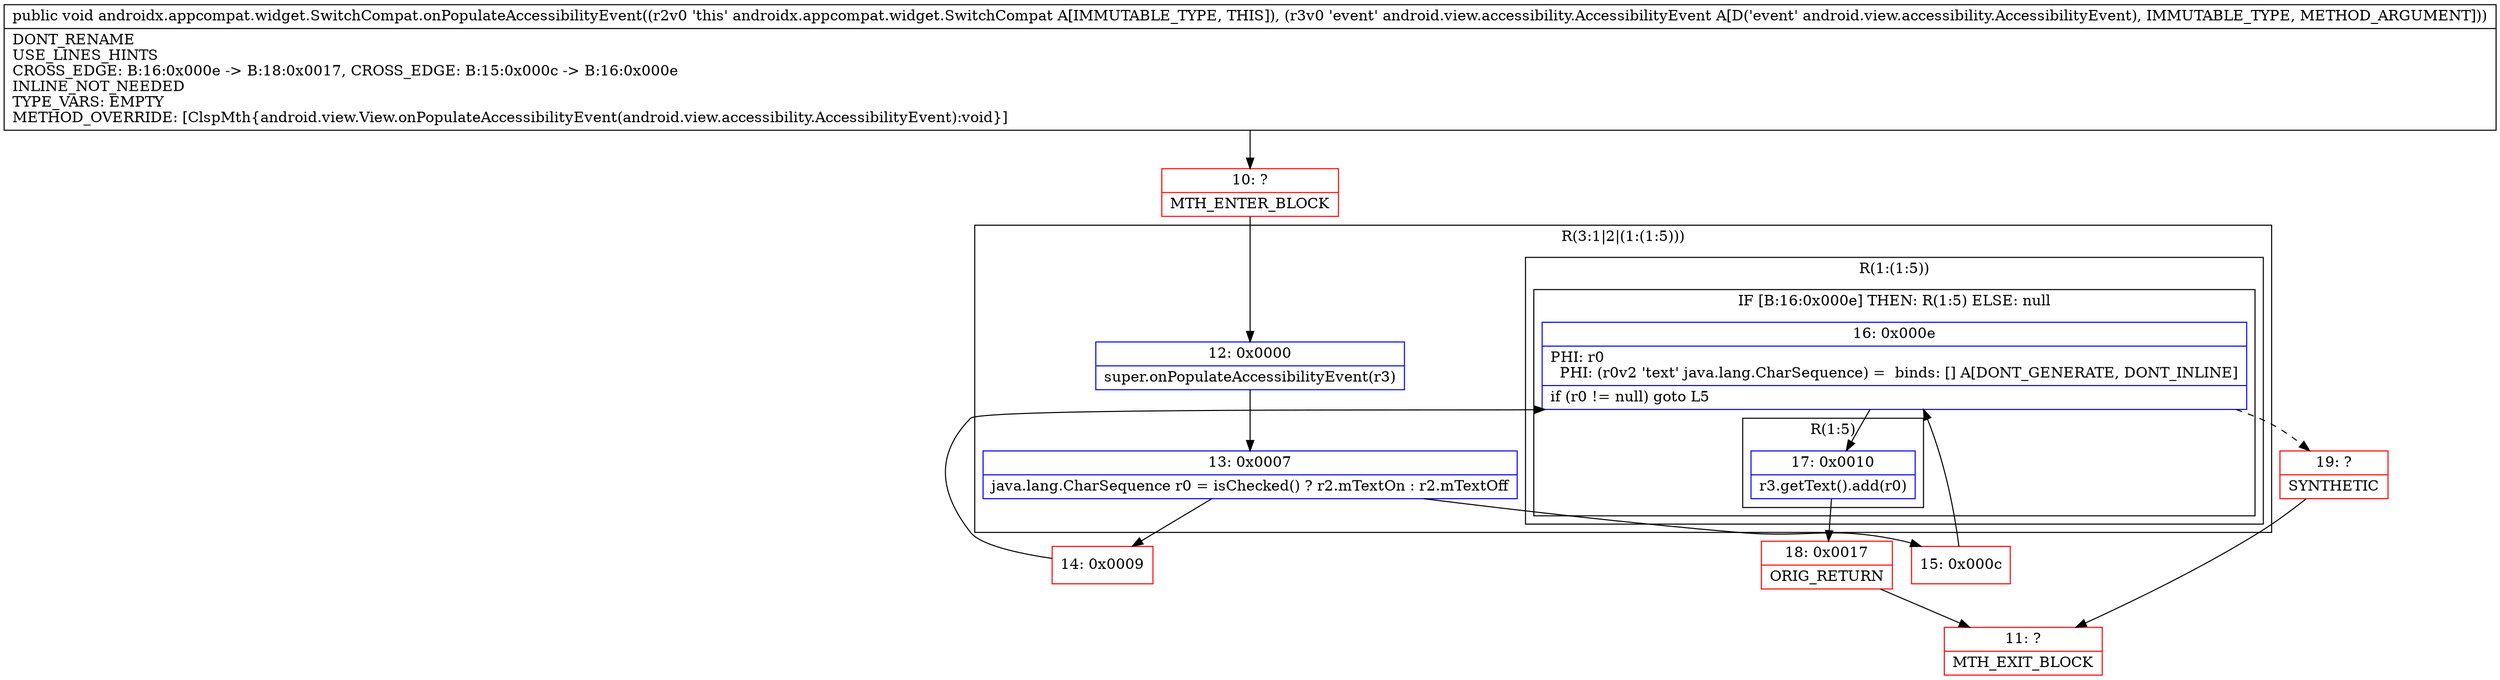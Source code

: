 digraph "CFG forandroidx.appcompat.widget.SwitchCompat.onPopulateAccessibilityEvent(Landroid\/view\/accessibility\/AccessibilityEvent;)V" {
subgraph cluster_Region_892445446 {
label = "R(3:1|2|(1:(1:5)))";
node [shape=record,color=blue];
Node_12 [shape=record,label="{12\:\ 0x0000|super.onPopulateAccessibilityEvent(r3)\l}"];
Node_13 [shape=record,label="{13\:\ 0x0007|java.lang.CharSequence r0 = isChecked() ? r2.mTextOn : r2.mTextOff\l}"];
subgraph cluster_Region_2024824832 {
label = "R(1:(1:5))";
node [shape=record,color=blue];
subgraph cluster_IfRegion_1832657414 {
label = "IF [B:16:0x000e] THEN: R(1:5) ELSE: null";
node [shape=record,color=blue];
Node_16 [shape=record,label="{16\:\ 0x000e|PHI: r0 \l  PHI: (r0v2 'text' java.lang.CharSequence) =  binds: [] A[DONT_GENERATE, DONT_INLINE]\l|if (r0 != null) goto L5\l}"];
subgraph cluster_Region_231753261 {
label = "R(1:5)";
node [shape=record,color=blue];
Node_17 [shape=record,label="{17\:\ 0x0010|r3.getText().add(r0)\l}"];
}
}
}
}
Node_10 [shape=record,color=red,label="{10\:\ ?|MTH_ENTER_BLOCK\l}"];
Node_14 [shape=record,color=red,label="{14\:\ 0x0009}"];
Node_18 [shape=record,color=red,label="{18\:\ 0x0017|ORIG_RETURN\l}"];
Node_11 [shape=record,color=red,label="{11\:\ ?|MTH_EXIT_BLOCK\l}"];
Node_19 [shape=record,color=red,label="{19\:\ ?|SYNTHETIC\l}"];
Node_15 [shape=record,color=red,label="{15\:\ 0x000c}"];
MethodNode[shape=record,label="{public void androidx.appcompat.widget.SwitchCompat.onPopulateAccessibilityEvent((r2v0 'this' androidx.appcompat.widget.SwitchCompat A[IMMUTABLE_TYPE, THIS]), (r3v0 'event' android.view.accessibility.AccessibilityEvent A[D('event' android.view.accessibility.AccessibilityEvent), IMMUTABLE_TYPE, METHOD_ARGUMENT]))  | DONT_RENAME\lUSE_LINES_HINTS\lCROSS_EDGE: B:16:0x000e \-\> B:18:0x0017, CROSS_EDGE: B:15:0x000c \-\> B:16:0x000e\lINLINE_NOT_NEEDED\lTYPE_VARS: EMPTY\lMETHOD_OVERRIDE: [ClspMth\{android.view.View.onPopulateAccessibilityEvent(android.view.accessibility.AccessibilityEvent):void\}]\l}"];
MethodNode -> Node_10;Node_12 -> Node_13;
Node_13 -> Node_14;
Node_13 -> Node_15;
Node_16 -> Node_17;
Node_16 -> Node_19[style=dashed];
Node_17 -> Node_18;
Node_10 -> Node_12;
Node_14 -> Node_16;
Node_18 -> Node_11;
Node_19 -> Node_11;
Node_15 -> Node_16;
}

